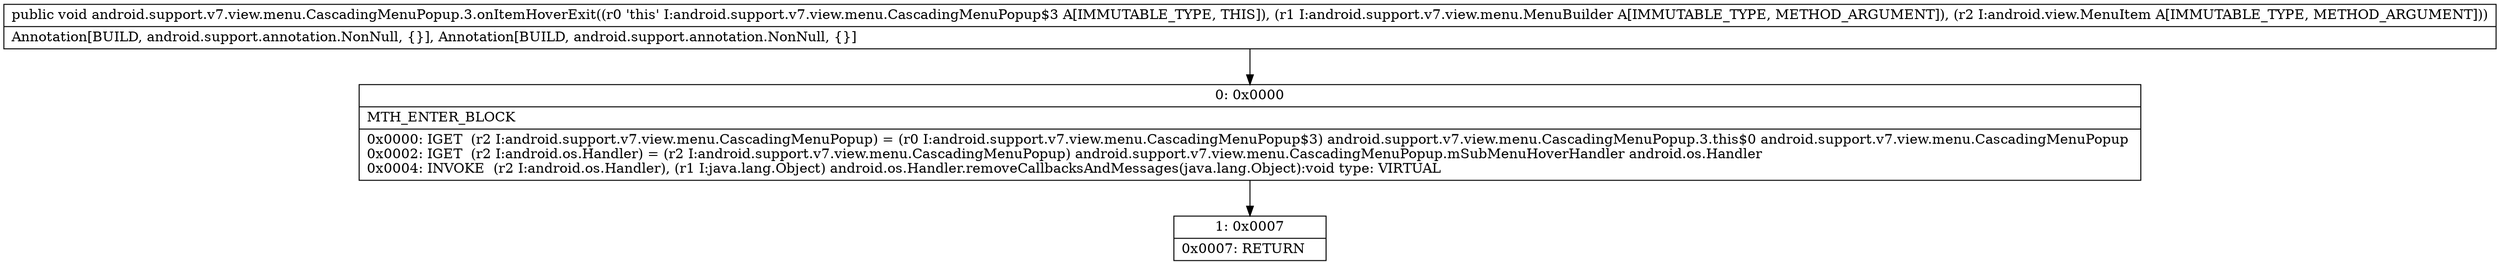 digraph "CFG forandroid.support.v7.view.menu.CascadingMenuPopup.3.onItemHoverExit(Landroid\/support\/v7\/view\/menu\/MenuBuilder;Landroid\/view\/MenuItem;)V" {
Node_0 [shape=record,label="{0\:\ 0x0000|MTH_ENTER_BLOCK\l|0x0000: IGET  (r2 I:android.support.v7.view.menu.CascadingMenuPopup) = (r0 I:android.support.v7.view.menu.CascadingMenuPopup$3) android.support.v7.view.menu.CascadingMenuPopup.3.this$0 android.support.v7.view.menu.CascadingMenuPopup \l0x0002: IGET  (r2 I:android.os.Handler) = (r2 I:android.support.v7.view.menu.CascadingMenuPopup) android.support.v7.view.menu.CascadingMenuPopup.mSubMenuHoverHandler android.os.Handler \l0x0004: INVOKE  (r2 I:android.os.Handler), (r1 I:java.lang.Object) android.os.Handler.removeCallbacksAndMessages(java.lang.Object):void type: VIRTUAL \l}"];
Node_1 [shape=record,label="{1\:\ 0x0007|0x0007: RETURN   \l}"];
MethodNode[shape=record,label="{public void android.support.v7.view.menu.CascadingMenuPopup.3.onItemHoverExit((r0 'this' I:android.support.v7.view.menu.CascadingMenuPopup$3 A[IMMUTABLE_TYPE, THIS]), (r1 I:android.support.v7.view.menu.MenuBuilder A[IMMUTABLE_TYPE, METHOD_ARGUMENT]), (r2 I:android.view.MenuItem A[IMMUTABLE_TYPE, METHOD_ARGUMENT]))  | Annotation[BUILD, android.support.annotation.NonNull, \{\}], Annotation[BUILD, android.support.annotation.NonNull, \{\}]\l}"];
MethodNode -> Node_0;
Node_0 -> Node_1;
}

